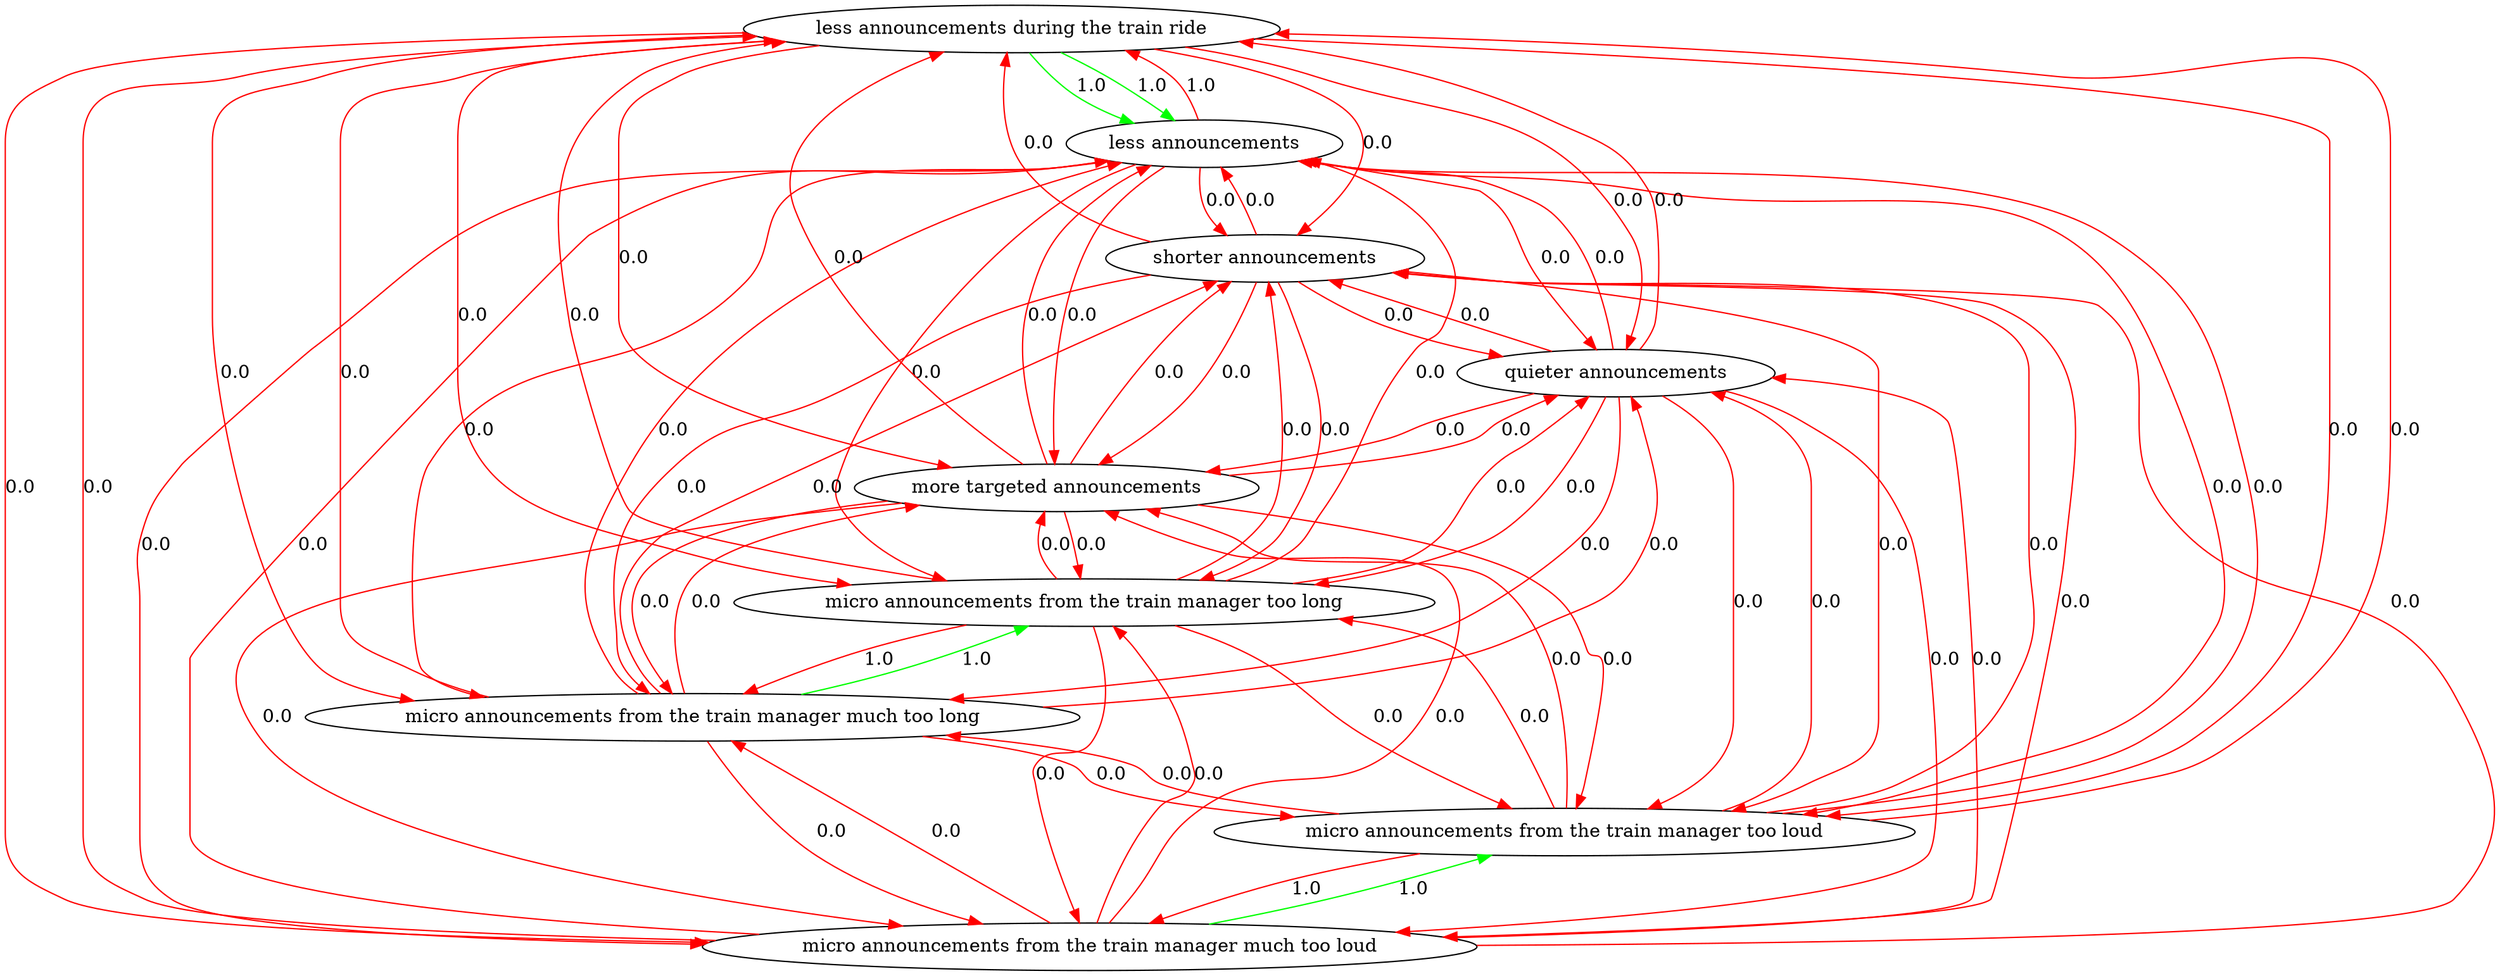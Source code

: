 digraph rawGraph {
"less announcements during the train ride";"less announcements";"micro announcements from the train manager much too loud";"micro announcements from the train manager too loud";"micro announcements from the train manager much too long";"micro announcements from the train manager too long";"more targeted announcements";"quieter announcements";"shorter announcements";"less announcements during the train ride" -> "less announcements" [label=1.0] [color=green]
"less announcements during the train ride" -> "less announcements" [label=1.0] [color=green]
"less announcements" -> "less announcements during the train ride" [label=1.0] [color=red]
"micro announcements from the train manager much too loud" -> "micro announcements from the train manager too loud" [label=1.0] [color=green]
"micro announcements from the train manager too loud" -> "micro announcements from the train manager much too loud" [label=1.0] [color=red]
"less announcements during the train ride" -> "micro announcements from the train manager much too loud" [label=0.0] [color=red]
"less announcements during the train ride" -> "micro announcements from the train manager too loud" [label=0.0] [color=red]
"less announcements" -> "micro announcements from the train manager much too loud" [label=0.0] [color=red]
"less announcements" -> "micro announcements from the train manager too loud" [label=0.0] [color=red]
"micro announcements from the train manager much too loud" -> "less announcements during the train ride" [label=0.0] [color=red]
"micro announcements from the train manager much too loud" -> "less announcements" [label=0.0] [color=red]
"micro announcements from the train manager too loud" -> "less announcements during the train ride" [label=0.0] [color=red]
"micro announcements from the train manager too loud" -> "less announcements" [label=0.0] [color=red]
"micro announcements from the train manager much too long" -> "micro announcements from the train manager too long" [label=1.0] [color=green]
"micro announcements from the train manager too long" -> "micro announcements from the train manager much too long" [label=1.0] [color=red]
"less announcements during the train ride" -> "micro announcements from the train manager much too long" [label=0.0] [color=red]
"less announcements during the train ride" -> "micro announcements from the train manager too long" [label=0.0] [color=red]
"less announcements" -> "micro announcements from the train manager much too long" [label=0.0] [color=red]
"less announcements" -> "micro announcements from the train manager too long" [label=0.0] [color=red]
"micro announcements from the train manager much too loud" -> "micro announcements from the train manager much too long" [label=0.0] [color=red]
"micro announcements from the train manager much too loud" -> "micro announcements from the train manager too long" [label=0.0] [color=red]
"micro announcements from the train manager too loud" -> "micro announcements from the train manager much too long" [label=0.0] [color=red]
"micro announcements from the train manager too loud" -> "micro announcements from the train manager too long" [label=0.0] [color=red]
"micro announcements from the train manager much too long" -> "less announcements during the train ride" [label=0.0] [color=red]
"micro announcements from the train manager much too long" -> "less announcements" [label=0.0] [color=red]
"micro announcements from the train manager much too long" -> "micro announcements from the train manager much too loud" [label=0.0] [color=red]
"micro announcements from the train manager much too long" -> "micro announcements from the train manager too loud" [label=0.0] [color=red]
"micro announcements from the train manager too long" -> "less announcements during the train ride" [label=0.0] [color=red]
"micro announcements from the train manager too long" -> "less announcements" [label=0.0] [color=red]
"micro announcements from the train manager too long" -> "micro announcements from the train manager much too loud" [label=0.0] [color=red]
"micro announcements from the train manager too long" -> "micro announcements from the train manager too loud" [label=0.0] [color=red]
"less announcements during the train ride" -> "more targeted announcements" [label=0.0] [color=red]
"less announcements" -> "more targeted announcements" [label=0.0] [color=red]
"micro announcements from the train manager much too loud" -> "more targeted announcements" [label=0.0] [color=red]
"micro announcements from the train manager too loud" -> "more targeted announcements" [label=0.0] [color=red]
"micro announcements from the train manager much too long" -> "more targeted announcements" [label=0.0] [color=red]
"micro announcements from the train manager too long" -> "more targeted announcements" [label=0.0] [color=red]
"more targeted announcements" -> "less announcements during the train ride" [label=0.0] [color=red]
"more targeted announcements" -> "less announcements" [label=0.0] [color=red]
"more targeted announcements" -> "micro announcements from the train manager much too loud" [label=0.0] [color=red]
"more targeted announcements" -> "micro announcements from the train manager too loud" [label=0.0] [color=red]
"more targeted announcements" -> "micro announcements from the train manager much too long" [label=0.0] [color=red]
"more targeted announcements" -> "micro announcements from the train manager too long" [label=0.0] [color=red]
"less announcements during the train ride" -> "quieter announcements" [label=0.0] [color=red]
"less announcements" -> "quieter announcements" [label=0.0] [color=red]
"micro announcements from the train manager much too loud" -> "quieter announcements" [label=0.0] [color=red]
"micro announcements from the train manager too loud" -> "quieter announcements" [label=0.0] [color=red]
"micro announcements from the train manager much too long" -> "quieter announcements" [label=0.0] [color=red]
"micro announcements from the train manager too long" -> "quieter announcements" [label=0.0] [color=red]
"more targeted announcements" -> "quieter announcements" [label=0.0] [color=red]
"quieter announcements" -> "less announcements during the train ride" [label=0.0] [color=red]
"quieter announcements" -> "less announcements" [label=0.0] [color=red]
"quieter announcements" -> "micro announcements from the train manager much too loud" [label=0.0] [color=red]
"quieter announcements" -> "micro announcements from the train manager too loud" [label=0.0] [color=red]
"quieter announcements" -> "micro announcements from the train manager much too long" [label=0.0] [color=red]
"quieter announcements" -> "micro announcements from the train manager too long" [label=0.0] [color=red]
"quieter announcements" -> "more targeted announcements" [label=0.0] [color=red]
"less announcements during the train ride" -> "shorter announcements" [label=0.0] [color=red]
"less announcements" -> "shorter announcements" [label=0.0] [color=red]
"micro announcements from the train manager much too loud" -> "shorter announcements" [label=0.0] [color=red]
"micro announcements from the train manager too loud" -> "shorter announcements" [label=0.0] [color=red]
"micro announcements from the train manager much too long" -> "shorter announcements" [label=0.0] [color=red]
"micro announcements from the train manager too long" -> "shorter announcements" [label=0.0] [color=red]
"more targeted announcements" -> "shorter announcements" [label=0.0] [color=red]
"quieter announcements" -> "shorter announcements" [label=0.0] [color=red]
"shorter announcements" -> "less announcements during the train ride" [label=0.0] [color=red]
"shorter announcements" -> "less announcements" [label=0.0] [color=red]
"shorter announcements" -> "micro announcements from the train manager much too loud" [label=0.0] [color=red]
"shorter announcements" -> "micro announcements from the train manager too loud" [label=0.0] [color=red]
"shorter announcements" -> "micro announcements from the train manager much too long" [label=0.0] [color=red]
"shorter announcements" -> "micro announcements from the train manager too long" [label=0.0] [color=red]
"shorter announcements" -> "more targeted announcements" [label=0.0] [color=red]
"shorter announcements" -> "quieter announcements" [label=0.0] [color=red]
}